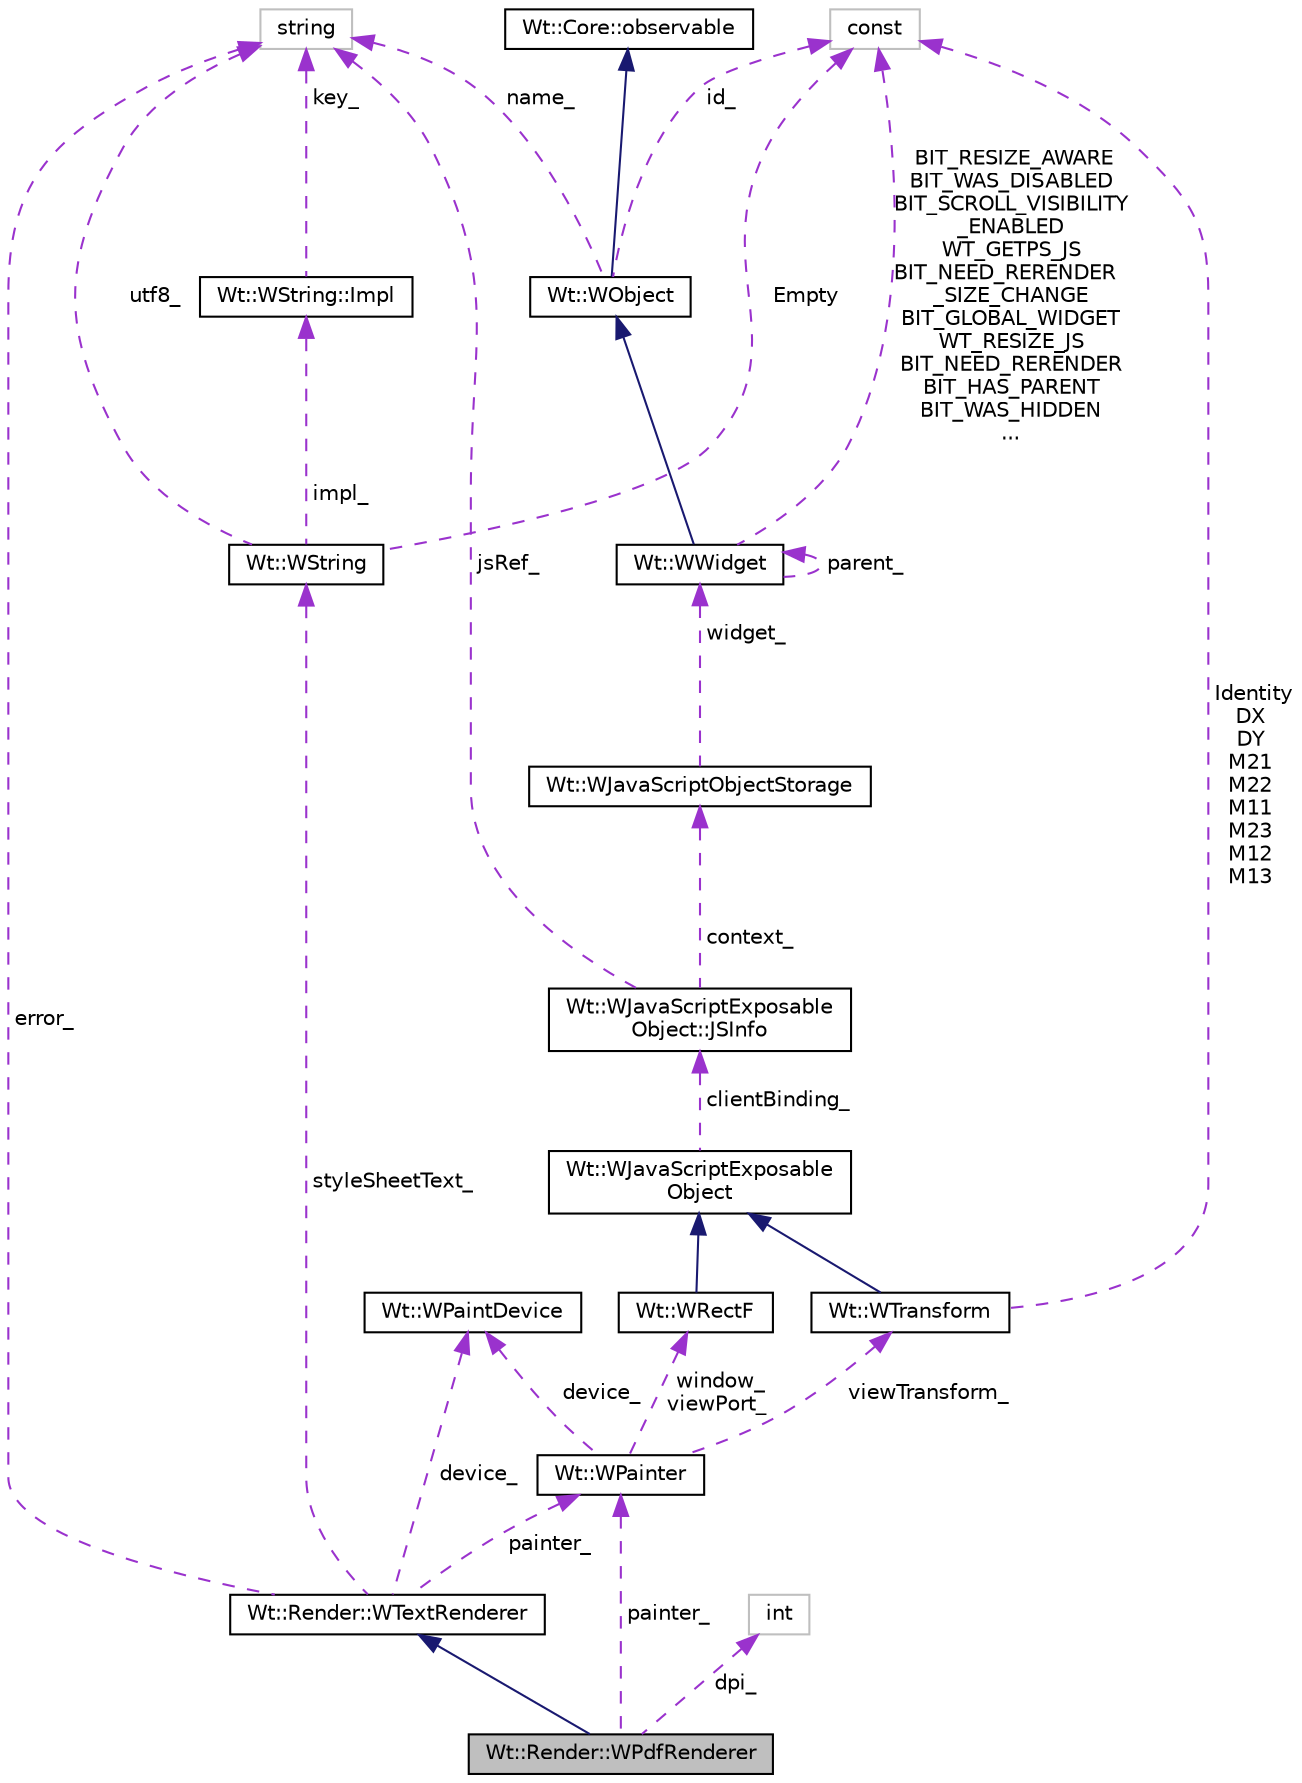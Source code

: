digraph "Wt::Render::WPdfRenderer"
{
 // LATEX_PDF_SIZE
  edge [fontname="Helvetica",fontsize="10",labelfontname="Helvetica",labelfontsize="10"];
  node [fontname="Helvetica",fontsize="10",shape=record];
  Node1 [label="Wt::Render::WPdfRenderer",height=0.2,width=0.4,color="black", fillcolor="grey75", style="filled", fontcolor="black",tooltip="An XHTML to PDF renderer."];
  Node2 -> Node1 [dir="back",color="midnightblue",fontsize="10",style="solid",fontname="Helvetica"];
  Node2 [label="Wt::Render::WTextRenderer",height=0.2,width=0.4,color="black", fillcolor="white", style="filled",URL="$classWt_1_1Render_1_1WTextRenderer.html",tooltip="An XHTML renderering engine."];
  Node3 -> Node2 [dir="back",color="darkorchid3",fontsize="10",style="dashed",label=" painter_" ,fontname="Helvetica"];
  Node3 [label="Wt::WPainter",height=0.2,width=0.4,color="black", fillcolor="white", style="filled",URL="$classWt_1_1WPainter.html",tooltip="Vector graphics painting class."];
  Node4 -> Node3 [dir="back",color="darkorchid3",fontsize="10",style="dashed",label=" device_" ,fontname="Helvetica"];
  Node4 [label="Wt::WPaintDevice",height=0.2,width=0.4,color="black", fillcolor="white", style="filled",URL="$classWt_1_1WPaintDevice.html",tooltip="The abstract base class for a paint device."];
  Node5 -> Node3 [dir="back",color="darkorchid3",fontsize="10",style="dashed",label=" viewTransform_" ,fontname="Helvetica"];
  Node5 [label="Wt::WTransform",height=0.2,width=0.4,color="black", fillcolor="white", style="filled",URL="$classWt_1_1WTransform.html",tooltip="A value class that defines a 2D affine transformation matrix."];
  Node6 -> Node5 [dir="back",color="midnightblue",fontsize="10",style="solid",fontname="Helvetica"];
  Node6 [label="Wt::WJavaScriptExposable\lObject",height=0.2,width=0.4,color="black", fillcolor="white", style="filled",URL="$classWt_1_1WJavaScriptExposableObject.html",tooltip="A JavaScript exposable object."];
  Node7 -> Node6 [dir="back",color="darkorchid3",fontsize="10",style="dashed",label=" clientBinding_" ,fontname="Helvetica"];
  Node7 [label="Wt::WJavaScriptExposable\lObject::JSInfo",height=0.2,width=0.4,color="black", fillcolor="white", style="filled",URL="$structWt_1_1WJavaScriptExposableObject_1_1JSInfo.html",tooltip=" "];
  Node8 -> Node7 [dir="back",color="darkorchid3",fontsize="10",style="dashed",label=" jsRef_" ,fontname="Helvetica"];
  Node8 [label="string",height=0.2,width=0.4,color="grey75", fillcolor="white", style="filled",tooltip=" "];
  Node9 -> Node7 [dir="back",color="darkorchid3",fontsize="10",style="dashed",label=" context_" ,fontname="Helvetica"];
  Node9 [label="Wt::WJavaScriptObjectStorage",height=0.2,width=0.4,color="black", fillcolor="white", style="filled",URL="$classWt_1_1WJavaScriptObjectStorage.html",tooltip=" "];
  Node10 -> Node9 [dir="back",color="darkorchid3",fontsize="10",style="dashed",label=" widget_" ,fontname="Helvetica"];
  Node10 [label="Wt::WWidget",height=0.2,width=0.4,color="black", fillcolor="white", style="filled",URL="$classWt_1_1WWidget.html",tooltip="The abstract base class for a user-interface component."];
  Node11 -> Node10 [dir="back",color="midnightblue",fontsize="10",style="solid",fontname="Helvetica"];
  Node11 [label="Wt::WObject",height=0.2,width=0.4,color="black", fillcolor="white", style="filled",URL="$classWt_1_1WObject.html",tooltip="A base class for objects that participate in the signal/slot system."];
  Node12 -> Node11 [dir="back",color="midnightblue",fontsize="10",style="solid",fontname="Helvetica"];
  Node12 [label="Wt::Core::observable",height=0.2,width=0.4,color="black", fillcolor="white", style="filled",URL="$classWt_1_1Core_1_1observable.html",tooltip="A base class for objects whose life-time can be tracked."];
  Node8 -> Node11 [dir="back",color="darkorchid3",fontsize="10",style="dashed",label=" name_" ,fontname="Helvetica"];
  Node13 -> Node11 [dir="back",color="darkorchid3",fontsize="10",style="dashed",label=" id_" ,fontname="Helvetica"];
  Node13 [label="const",height=0.2,width=0.4,color="grey75", fillcolor="white", style="filled",tooltip=" "];
  Node10 -> Node10 [dir="back",color="darkorchid3",fontsize="10",style="dashed",label=" parent_" ,fontname="Helvetica"];
  Node13 -> Node10 [dir="back",color="darkorchid3",fontsize="10",style="dashed",label=" BIT_RESIZE_AWARE\nBIT_WAS_DISABLED\nBIT_SCROLL_VISIBILITY\l_ENABLED\nWT_GETPS_JS\nBIT_NEED_RERENDER\l_SIZE_CHANGE\nBIT_GLOBAL_WIDGET\nWT_RESIZE_JS\nBIT_NEED_RERENDER\nBIT_HAS_PARENT\nBIT_WAS_HIDDEN\n..." ,fontname="Helvetica"];
  Node13 -> Node5 [dir="back",color="darkorchid3",fontsize="10",style="dashed",label=" Identity\nDX\nDY\nM21\nM22\nM11\nM23\nM12\nM13" ,fontname="Helvetica"];
  Node14 -> Node3 [dir="back",color="darkorchid3",fontsize="10",style="dashed",label=" window_\nviewPort_" ,fontname="Helvetica"];
  Node14 [label="Wt::WRectF",height=0.2,width=0.4,color="black", fillcolor="white", style="filled",URL="$classWt_1_1WRectF.html",tooltip="A value class that defines a rectangle."];
  Node6 -> Node14 [dir="back",color="midnightblue",fontsize="10",style="solid",fontname="Helvetica"];
  Node15 -> Node2 [dir="back",color="darkorchid3",fontsize="10",style="dashed",label=" styleSheetText_" ,fontname="Helvetica"];
  Node15 [label="Wt::WString",height=0.2,width=0.4,color="black", fillcolor="white", style="filled",URL="$classWt_1_1WString.html",tooltip="A value class which describes a locale-aware unicode string."];
  Node16 -> Node15 [dir="back",color="darkorchid3",fontsize="10",style="dashed",label=" impl_" ,fontname="Helvetica"];
  Node16 [label="Wt::WString::Impl",height=0.2,width=0.4,color="black", fillcolor="white", style="filled",URL="$structWt_1_1WString_1_1Impl.html",tooltip=" "];
  Node8 -> Node16 [dir="back",color="darkorchid3",fontsize="10",style="dashed",label=" key_" ,fontname="Helvetica"];
  Node8 -> Node15 [dir="back",color="darkorchid3",fontsize="10",style="dashed",label=" utf8_" ,fontname="Helvetica"];
  Node13 -> Node15 [dir="back",color="darkorchid3",fontsize="10",style="dashed",label=" Empty" ,fontname="Helvetica"];
  Node4 -> Node2 [dir="back",color="darkorchid3",fontsize="10",style="dashed",label=" device_" ,fontname="Helvetica"];
  Node8 -> Node2 [dir="back",color="darkorchid3",fontsize="10",style="dashed",label=" error_" ,fontname="Helvetica"];
  Node3 -> Node1 [dir="back",color="darkorchid3",fontsize="10",style="dashed",label=" painter_" ,fontname="Helvetica"];
  Node17 -> Node1 [dir="back",color="darkorchid3",fontsize="10",style="dashed",label=" dpi_" ,fontname="Helvetica"];
  Node17 [label="int",height=0.2,width=0.4,color="grey75", fillcolor="white", style="filled",tooltip=" "];
}
